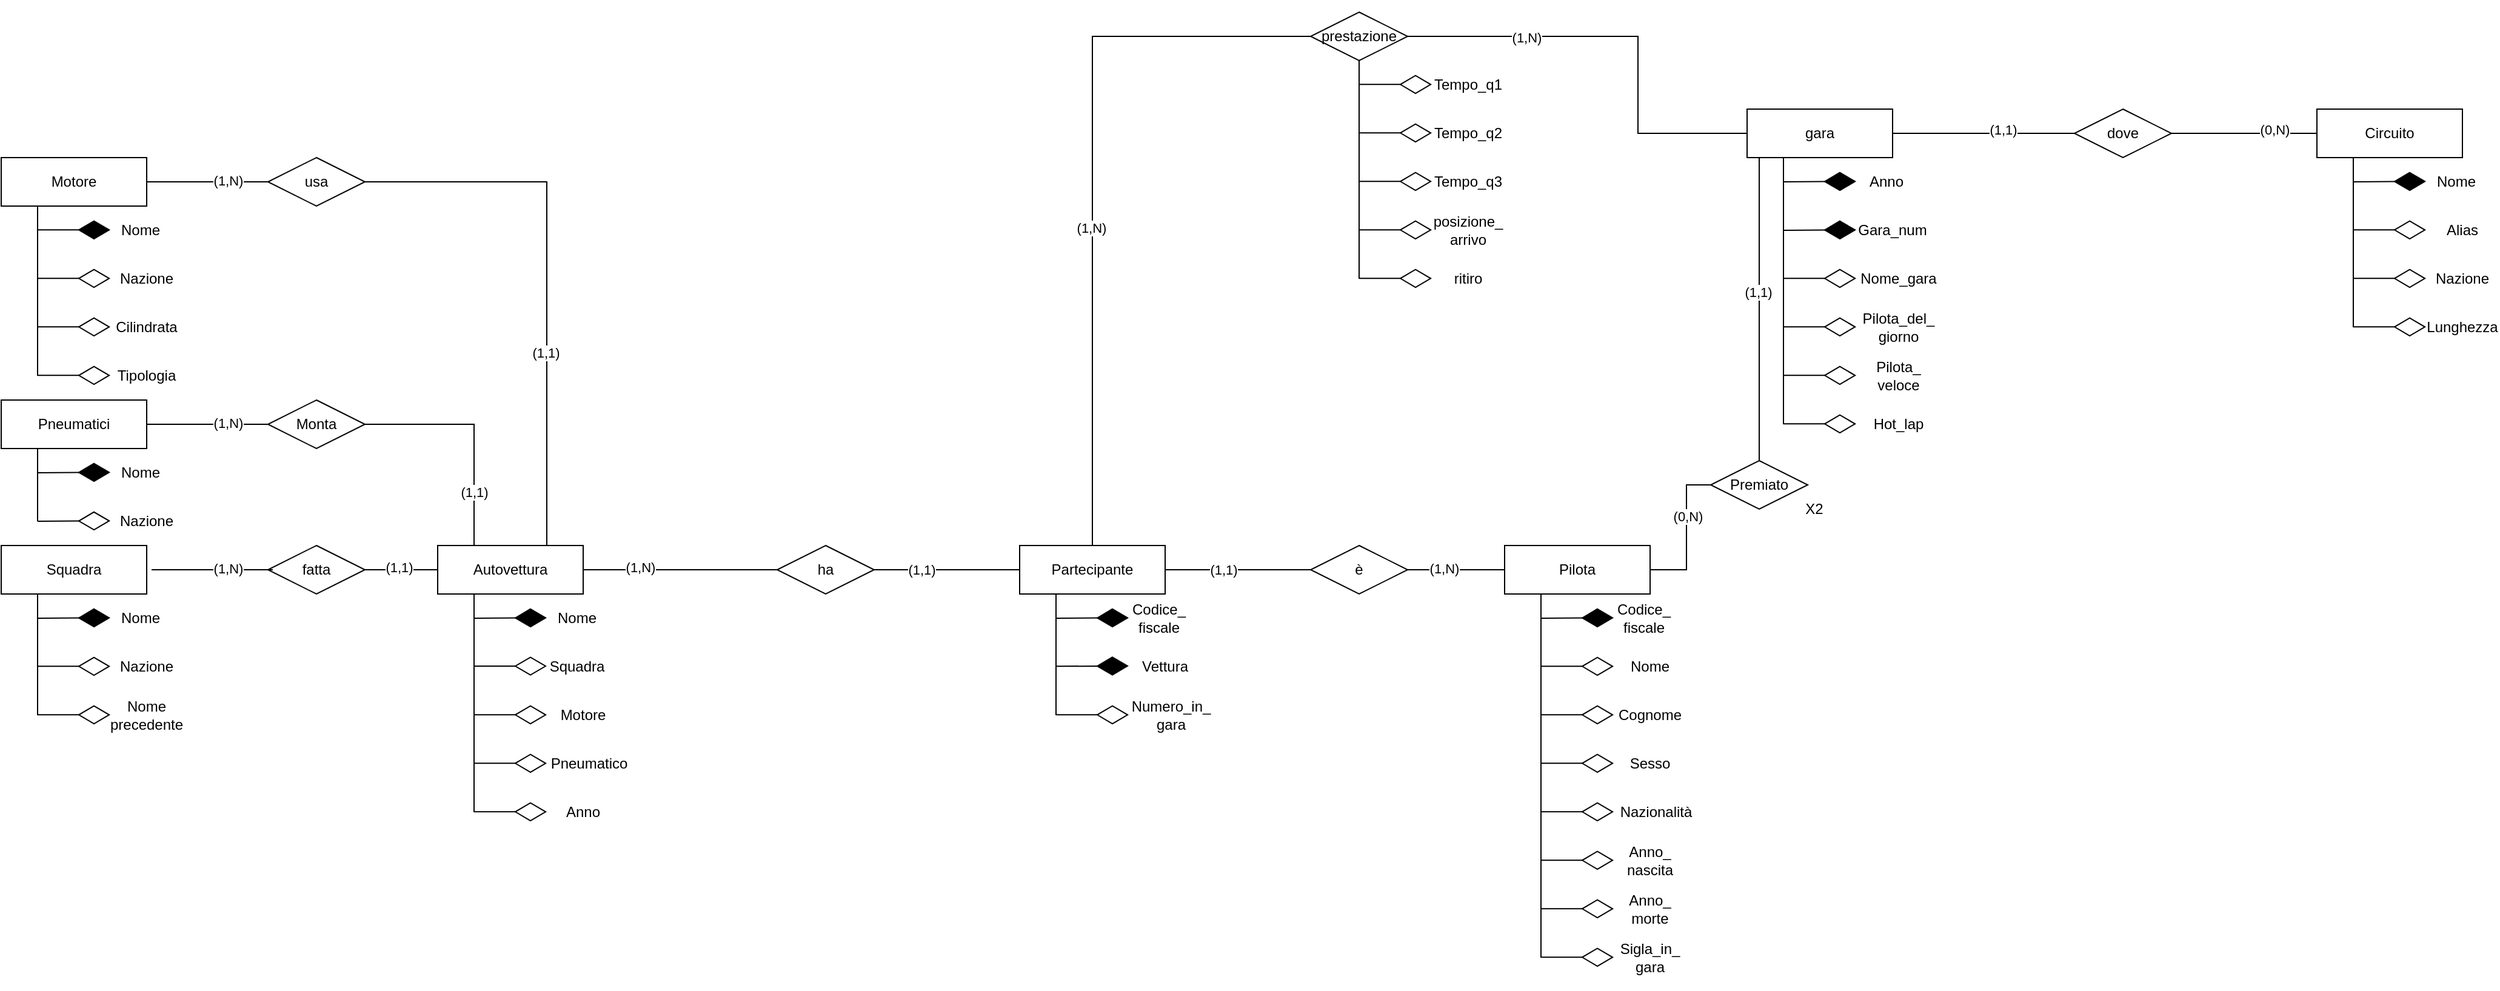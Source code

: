 <mxfile>
    <diagram id="Di9s90D5BJ-oNOoDSjlQ" name="Pagina-1">
        <mxGraphModel dx="1675" dy="1631" grid="1" gridSize="10" guides="1" tooltips="1" connect="1" arrows="1" fold="1" page="1" pageScale="1" pageWidth="827" pageHeight="1169" math="0" shadow="0">
            <root>
                <mxCell id="0"/>
                <mxCell id="1" parent="0"/>
                <mxCell id="x9IPXqZHWkCQ09Jr-q4c-4" value="dove" style="rhombus;whiteSpace=wrap;html=1;" parent="1" vertex="1">
                    <mxGeometry x="1230" y="-40" width="80" height="40" as="geometry"/>
                </mxCell>
                <mxCell id="x9IPXqZHWkCQ09Jr-q4c-5" value="" style="endArrow=none;html=1;rounded=0;exitX=0;exitY=0.5;exitDx=0;exitDy=0;entryX=1;entryY=0.5;entryDx=0;entryDy=0;" parent="1" source="x9IPXqZHWkCQ09Jr-q4c-1" target="x9IPXqZHWkCQ09Jr-q4c-4" edge="1">
                    <mxGeometry width="50" height="50" relative="1" as="geometry">
                        <mxPoint x="250" y="130" as="sourcePoint"/>
                        <mxPoint x="300" y="80" as="targetPoint"/>
                    </mxGeometry>
                </mxCell>
                <mxCell id="Cl9s1CJxhAIAdCeZnH62-13" value="(0,N)" style="edgeLabel;html=1;align=center;verticalAlign=middle;resizable=0;points=[];" parent="x9IPXqZHWkCQ09Jr-q4c-5" vertex="1" connectable="0">
                    <mxGeometry x="-0.25" y="-1" relative="1" as="geometry">
                        <mxPoint x="10" y="-2" as="offset"/>
                    </mxGeometry>
                </mxCell>
                <mxCell id="x9IPXqZHWkCQ09Jr-q4c-6" value="" style="endArrow=none;html=1;rounded=0;entryX=1;entryY=0.5;entryDx=0;entryDy=0;exitX=0;exitY=0.5;exitDx=0;exitDy=0;" parent="1" source="x9IPXqZHWkCQ09Jr-q4c-4" target="x9IPXqZHWkCQ09Jr-q4c-3" edge="1">
                    <mxGeometry width="50" height="50" relative="1" as="geometry">
                        <mxPoint x="470" y="30" as="sourcePoint"/>
                        <mxPoint x="500" y="30" as="targetPoint"/>
                    </mxGeometry>
                </mxCell>
                <mxCell id="Cl9s1CJxhAIAdCeZnH62-14" value="(1,1)" style="edgeLabel;html=1;align=center;verticalAlign=middle;resizable=0;points=[];" parent="x9IPXqZHWkCQ09Jr-q4c-6" vertex="1" connectable="0">
                    <mxGeometry x="-0.175" y="-2" relative="1" as="geometry">
                        <mxPoint x="3" y="-1" as="offset"/>
                    </mxGeometry>
                </mxCell>
                <mxCell id="x9IPXqZHWkCQ09Jr-q4c-9" value="" style="endArrow=none;html=1;rounded=0;entryX=0;entryY=0.5;entryDx=0;entryDy=0;exitX=1;exitY=0.5;exitDx=0;exitDy=0;" parent="1" source="x9IPXqZHWkCQ09Jr-q4c-10" target="x9IPXqZHWkCQ09Jr-q4c-3" edge="1">
                    <mxGeometry width="50" height="50" relative="1" as="geometry">
                        <mxPoint x="680" y="80" as="sourcePoint"/>
                        <mxPoint x="640" y="110" as="targetPoint"/>
                        <Array as="points">
                            <mxPoint x="870" y="-100"/>
                            <mxPoint x="870" y="-20"/>
                        </Array>
                    </mxGeometry>
                </mxCell>
                <mxCell id="Cl9s1CJxhAIAdCeZnH62-15" value="(1,N)" style="edgeLabel;html=1;align=center;verticalAlign=middle;resizable=0;points=[];" parent="x9IPXqZHWkCQ09Jr-q4c-9" vertex="1" connectable="0">
                    <mxGeometry x="-0.455" y="-1" relative="1" as="geometry">
                        <mxPoint as="offset"/>
                    </mxGeometry>
                </mxCell>
                <mxCell id="x9IPXqZHWkCQ09Jr-q4c-11" value="" style="endArrow=none;html=1;rounded=0;entryX=0;entryY=0.5;entryDx=0;entryDy=0;exitX=0.5;exitY=0;exitDx=0;exitDy=0;" parent="1" source="x9IPXqZHWkCQ09Jr-q4c-12" target="x9IPXqZHWkCQ09Jr-q4c-10" edge="1">
                    <mxGeometry width="50" height="50" relative="1" as="geometry">
                        <mxPoint x="680" y="320" as="sourcePoint"/>
                        <mxPoint x="680" y="310" as="targetPoint"/>
                        <Array as="points">
                            <mxPoint x="420" y="-100"/>
                        </Array>
                    </mxGeometry>
                </mxCell>
                <mxCell id="Cl9s1CJxhAIAdCeZnH62-75" value="(1,N)" style="edgeLabel;html=1;align=center;verticalAlign=middle;resizable=0;points=[];" parent="x9IPXqZHWkCQ09Jr-q4c-11" vertex="1" connectable="0">
                    <mxGeometry x="-0.127" y="1" relative="1" as="geometry">
                        <mxPoint as="offset"/>
                    </mxGeometry>
                </mxCell>
                <mxCell id="x9IPXqZHWkCQ09Jr-q4c-18" value="" style="endArrow=none;html=1;rounded=0;entryX=1;entryY=0.5;entryDx=0;entryDy=0;exitX=0;exitY=0.5;exitDx=0;exitDy=0;" parent="1" source="x9IPXqZHWkCQ09Jr-q4c-19" target="x9IPXqZHWkCQ09Jr-q4c-12" edge="1">
                    <mxGeometry width="50" height="50" relative="1" as="geometry">
                        <mxPoint x="810" y="340" as="sourcePoint"/>
                        <mxPoint x="690" y="380" as="targetPoint"/>
                        <Array as="points"/>
                    </mxGeometry>
                </mxCell>
                <mxCell id="qTHSg226VjWmeGPwzJhm-37" value="(1,1)" style="edgeLabel;html=1;align=center;verticalAlign=middle;resizable=0;points=[];" parent="x9IPXqZHWkCQ09Jr-q4c-18" vertex="1" connectable="0">
                    <mxGeometry x="0.333" y="-3" relative="1" as="geometry">
                        <mxPoint x="8" y="3" as="offset"/>
                    </mxGeometry>
                </mxCell>
                <mxCell id="x9IPXqZHWkCQ09Jr-q4c-19" value="è" style="rhombus;whiteSpace=wrap;html=1;" parent="1" vertex="1">
                    <mxGeometry x="600" y="320" width="80" height="40" as="geometry"/>
                </mxCell>
                <mxCell id="x9IPXqZHWkCQ09Jr-q4c-20" value="" style="endArrow=none;html=1;rounded=0;entryX=1;entryY=0.5;entryDx=0;entryDy=0;exitX=0;exitY=0.5;exitDx=0;exitDy=0;" parent="1" source="x9IPXqZHWkCQ09Jr-q4c-21" target="x9IPXqZHWkCQ09Jr-q4c-19" edge="1">
                    <mxGeometry width="50" height="50" relative="1" as="geometry">
                        <mxPoint x="390" y="570" as="sourcePoint"/>
                        <mxPoint x="240" y="540" as="targetPoint"/>
                    </mxGeometry>
                </mxCell>
                <mxCell id="qTHSg226VjWmeGPwzJhm-38" value="(1,N)" style="edgeLabel;html=1;align=center;verticalAlign=middle;resizable=0;points=[];" parent="x9IPXqZHWkCQ09Jr-q4c-20" vertex="1" connectable="0">
                    <mxGeometry x="0.25" y="-1" relative="1" as="geometry">
                        <mxPoint as="offset"/>
                    </mxGeometry>
                </mxCell>
                <mxCell id="x9IPXqZHWkCQ09Jr-q4c-21" value="Pilota" style="rounded=0;whiteSpace=wrap;html=1;" parent="1" vertex="1">
                    <mxGeometry x="760" y="320" width="120" height="40" as="geometry"/>
                </mxCell>
                <mxCell id="x9IPXqZHWkCQ09Jr-q4c-25" value="" style="endArrow=none;html=1;rounded=0;entryX=0;entryY=0.5;entryDx=0;entryDy=0;exitX=1;exitY=0.5;exitDx=0;exitDy=0;" parent="1" source="x9IPXqZHWkCQ09Jr-q4c-26" target="x9IPXqZHWkCQ09Jr-q4c-12" edge="1">
                    <mxGeometry width="50" height="50" relative="1" as="geometry">
                        <mxPoint x="520" y="340" as="sourcePoint"/>
                        <mxPoint x="430" y="340" as="targetPoint"/>
                    </mxGeometry>
                </mxCell>
                <mxCell id="qTHSg226VjWmeGPwzJhm-36" value="(1,1)" style="edgeLabel;html=1;align=center;verticalAlign=middle;resizable=0;points=[];" parent="x9IPXqZHWkCQ09Jr-q4c-25" vertex="1" connectable="0">
                    <mxGeometry x="-0.344" y="2" relative="1" as="geometry">
                        <mxPoint x="-1" y="2" as="offset"/>
                    </mxGeometry>
                </mxCell>
                <mxCell id="x9IPXqZHWkCQ09Jr-q4c-26" value="ha" style="rhombus;whiteSpace=wrap;html=1;" parent="1" vertex="1">
                    <mxGeometry x="160" y="320" width="80" height="40" as="geometry"/>
                </mxCell>
                <mxCell id="x9IPXqZHWkCQ09Jr-q4c-27" value="" style="endArrow=none;html=1;rounded=0;entryX=0;entryY=0.5;entryDx=0;entryDy=0;exitX=1;exitY=0.5;exitDx=0;exitDy=0;" parent="1" source="x9IPXqZHWkCQ09Jr-q4c-28" target="x9IPXqZHWkCQ09Jr-q4c-26" edge="1">
                    <mxGeometry width="50" height="50" relative="1" as="geometry">
                        <mxPoint x="130" y="340" as="sourcePoint"/>
                        <mxPoint x="160" y="340" as="targetPoint"/>
                    </mxGeometry>
                </mxCell>
                <mxCell id="qTHSg226VjWmeGPwzJhm-35" value="(1,N)" style="edgeLabel;html=1;align=center;verticalAlign=middle;resizable=0;points=[];" parent="x9IPXqZHWkCQ09Jr-q4c-27" vertex="1" connectable="0">
                    <mxGeometry x="-0.417" y="3" relative="1" as="geometry">
                        <mxPoint y="1" as="offset"/>
                    </mxGeometry>
                </mxCell>
                <mxCell id="x9IPXqZHWkCQ09Jr-q4c-28" value="Autovettura" style="rounded=0;whiteSpace=wrap;html=1;" parent="1" vertex="1">
                    <mxGeometry x="-120" y="320" width="120" height="40" as="geometry"/>
                </mxCell>
                <mxCell id="x9IPXqZHWkCQ09Jr-q4c-32" value="fatta" style="rhombus;whiteSpace=wrap;html=1;" parent="1" vertex="1">
                    <mxGeometry x="-260" y="320" width="80" height="40" as="geometry"/>
                </mxCell>
                <mxCell id="x9IPXqZHWkCQ09Jr-q4c-33" value="" style="endArrow=none;html=1;rounded=0;entryX=0;entryY=0.5;entryDx=0;entryDy=0;exitX=1;exitY=0.5;exitDx=0;exitDy=0;" parent="1" edge="1">
                    <mxGeometry width="50" height="50" relative="1" as="geometry">
                        <mxPoint x="-356" y="340" as="sourcePoint"/>
                        <mxPoint x="-256" y="340" as="targetPoint"/>
                        <Array as="points">
                            <mxPoint x="-316" y="340"/>
                        </Array>
                    </mxGeometry>
                </mxCell>
                <mxCell id="qTHSg226VjWmeGPwzJhm-20" value="(1,N)" style="edgeLabel;html=1;align=center;verticalAlign=middle;resizable=0;points=[];" parent="x9IPXqZHWkCQ09Jr-q4c-33" vertex="1" connectable="0">
                    <mxGeometry x="0.211" y="1" relative="1" as="geometry">
                        <mxPoint x="2" as="offset"/>
                    </mxGeometry>
                </mxCell>
                <mxCell id="x9IPXqZHWkCQ09Jr-q4c-34" value="Squadra" style="rounded=0;whiteSpace=wrap;html=1;" parent="1" vertex="1">
                    <mxGeometry x="-480" y="320" width="120" height="40" as="geometry"/>
                </mxCell>
                <mxCell id="x9IPXqZHWkCQ09Jr-q4c-38" value="" style="endArrow=none;html=1;rounded=0;exitX=1;exitY=0.5;exitDx=0;exitDy=0;entryX=0.75;entryY=0;entryDx=0;entryDy=0;" parent="1" source="x9IPXqZHWkCQ09Jr-q4c-39" target="x9IPXqZHWkCQ09Jr-q4c-28" edge="1">
                    <mxGeometry width="50" height="50" relative="1" as="geometry">
                        <mxPoint x="-90" y="335" as="sourcePoint"/>
                        <mxPoint x="-80" y="300" as="targetPoint"/>
                        <Array as="points">
                            <mxPoint x="-30" y="20"/>
                        </Array>
                    </mxGeometry>
                </mxCell>
                <mxCell id="qTHSg226VjWmeGPwzJhm-16" value="(1,1)" style="edgeLabel;html=1;align=center;verticalAlign=middle;resizable=0;points=[];" parent="x9IPXqZHWkCQ09Jr-q4c-38" vertex="1" connectable="0">
                    <mxGeometry x="0.292" y="-1" relative="1" as="geometry">
                        <mxPoint as="offset"/>
                    </mxGeometry>
                </mxCell>
                <mxCell id="x9IPXqZHWkCQ09Jr-q4c-39" value="usa" style="rhombus;whiteSpace=wrap;html=1;" parent="1" vertex="1">
                    <mxGeometry x="-260" width="80" height="40" as="geometry"/>
                </mxCell>
                <mxCell id="x9IPXqZHWkCQ09Jr-q4c-40" value="" style="endArrow=none;html=1;rounded=0;entryX=0;entryY=0.5;entryDx=0;entryDy=0;exitX=1;exitY=0.5;exitDx=0;exitDy=0;" parent="1" source="x9IPXqZHWkCQ09Jr-q4c-41" target="x9IPXqZHWkCQ09Jr-q4c-39" edge="1">
                    <mxGeometry width="50" height="50" relative="1" as="geometry">
                        <mxPoint x="-260" y="220" as="sourcePoint"/>
                        <mxPoint x="-170" y="250" as="targetPoint"/>
                    </mxGeometry>
                </mxCell>
                <mxCell id="qTHSg226VjWmeGPwzJhm-15" value="(1,N)" style="edgeLabel;html=1;align=center;verticalAlign=middle;resizable=0;points=[];" parent="x9IPXqZHWkCQ09Jr-q4c-40" vertex="1" connectable="0">
                    <mxGeometry x="-0.253" y="-1" relative="1" as="geometry">
                        <mxPoint x="29" y="-2" as="offset"/>
                    </mxGeometry>
                </mxCell>
                <mxCell id="x9IPXqZHWkCQ09Jr-q4c-41" value="Motore" style="rounded=0;whiteSpace=wrap;html=1;" parent="1" vertex="1">
                    <mxGeometry x="-480" width="120" height="40" as="geometry"/>
                </mxCell>
                <mxCell id="x9IPXqZHWkCQ09Jr-q4c-43" value="Monta" style="rhombus;whiteSpace=wrap;html=1;" parent="1" vertex="1">
                    <mxGeometry x="-260" y="200" width="80" height="40" as="geometry"/>
                </mxCell>
                <mxCell id="x9IPXqZHWkCQ09Jr-q4c-45" value="Pneumatici" style="rounded=0;whiteSpace=wrap;html=1;" parent="1" vertex="1">
                    <mxGeometry x="-480" y="200" width="120" height="40" as="geometry"/>
                </mxCell>
                <mxCell id="qTHSg226VjWmeGPwzJhm-3" value="" style="endArrow=none;html=1;rounded=0;entryX=0.25;entryY=1;entryDx=0;entryDy=0;" parent="1" target="x9IPXqZHWkCQ09Jr-q4c-41" edge="1">
                    <mxGeometry width="50" height="50" relative="1" as="geometry">
                        <mxPoint x="-450" y="180" as="sourcePoint"/>
                        <mxPoint x="90" y="40" as="targetPoint"/>
                    </mxGeometry>
                </mxCell>
                <mxCell id="qTHSg226VjWmeGPwzJhm-4" value="" style="endArrow=diamondThin;endFill=1;endSize=24;html=1;rounded=0;" parent="1" edge="1">
                    <mxGeometry width="160" relative="1" as="geometry">
                        <mxPoint x="-450" y="59.66" as="sourcePoint"/>
                        <mxPoint x="-390" y="59.66" as="targetPoint"/>
                    </mxGeometry>
                </mxCell>
                <mxCell id="qTHSg226VjWmeGPwzJhm-5" value="" style="endArrow=diamondThin;endFill=0;endSize=24;html=1;rounded=0;" parent="1" edge="1">
                    <mxGeometry width="160" relative="1" as="geometry">
                        <mxPoint x="-450" y="99.66" as="sourcePoint"/>
                        <mxPoint x="-390" y="99.66" as="targetPoint"/>
                    </mxGeometry>
                </mxCell>
                <mxCell id="qTHSg226VjWmeGPwzJhm-6" value="Nome" style="text;html=1;strokeColor=none;fillColor=none;align=center;verticalAlign=middle;whiteSpace=wrap;rounded=0;" parent="1" vertex="1">
                    <mxGeometry x="-390" y="40" width="50" height="40" as="geometry"/>
                </mxCell>
                <mxCell id="qTHSg226VjWmeGPwzJhm-8" value="Nazione" style="text;html=1;strokeColor=none;fillColor=none;align=center;verticalAlign=middle;whiteSpace=wrap;rounded=0;" parent="1" vertex="1">
                    <mxGeometry x="-390" y="80" width="60" height="40" as="geometry"/>
                </mxCell>
                <mxCell id="qTHSg226VjWmeGPwzJhm-9" value="" style="endArrow=diamondThin;endFill=0;endSize=24;html=1;rounded=0;" parent="1" edge="1">
                    <mxGeometry width="160" relative="1" as="geometry">
                        <mxPoint x="-450" y="139.66" as="sourcePoint"/>
                        <mxPoint x="-390" y="139.66" as="targetPoint"/>
                    </mxGeometry>
                </mxCell>
                <mxCell id="qTHSg226VjWmeGPwzJhm-10" value="Cilindrata" style="text;html=1;strokeColor=none;fillColor=none;align=center;verticalAlign=middle;whiteSpace=wrap;rounded=0;" parent="1" vertex="1">
                    <mxGeometry x="-390" y="120" width="60" height="40" as="geometry"/>
                </mxCell>
                <mxCell id="qTHSg226VjWmeGPwzJhm-11" value="" style="endArrow=diamondThin;endFill=0;endSize=24;html=1;rounded=0;" parent="1" edge="1">
                    <mxGeometry width="160" relative="1" as="geometry">
                        <mxPoint x="-450" y="179.66" as="sourcePoint"/>
                        <mxPoint x="-390" y="179.66" as="targetPoint"/>
                    </mxGeometry>
                </mxCell>
                <mxCell id="qTHSg226VjWmeGPwzJhm-12" value="Tipologia" style="text;html=1;strokeColor=none;fillColor=none;align=center;verticalAlign=middle;whiteSpace=wrap;rounded=0;" parent="1" vertex="1">
                    <mxGeometry x="-390" y="160" width="60" height="40" as="geometry"/>
                </mxCell>
                <mxCell id="qTHSg226VjWmeGPwzJhm-23" value="" style="endArrow=none;html=1;rounded=0;entryX=0.25;entryY=1;entryDx=0;entryDy=0;" parent="1" target="x9IPXqZHWkCQ09Jr-q4c-45" edge="1">
                    <mxGeometry width="50" height="50" relative="1" as="geometry">
                        <mxPoint x="-450" y="300" as="sourcePoint"/>
                        <mxPoint x="-300" y="490" as="targetPoint"/>
                    </mxGeometry>
                </mxCell>
                <mxCell id="qTHSg226VjWmeGPwzJhm-24" value="" style="endArrow=diamondThin;endFill=1;endSize=24;html=1;rounded=0;" parent="1" edge="1">
                    <mxGeometry width="160" relative="1" as="geometry">
                        <mxPoint x="-450" y="260" as="sourcePoint"/>
                        <mxPoint x="-390" y="259.66" as="targetPoint"/>
                    </mxGeometry>
                </mxCell>
                <mxCell id="qTHSg226VjWmeGPwzJhm-25" value="Nome" style="text;html=1;strokeColor=none;fillColor=none;align=center;verticalAlign=middle;whiteSpace=wrap;rounded=0;" parent="1" vertex="1">
                    <mxGeometry x="-390" y="240" width="50" height="40" as="geometry"/>
                </mxCell>
                <mxCell id="qTHSg226VjWmeGPwzJhm-26" value="" style="endArrow=diamondThin;endFill=0;endSize=24;html=1;rounded=0;" parent="1" edge="1">
                    <mxGeometry width="160" relative="1" as="geometry">
                        <mxPoint x="-450" y="300" as="sourcePoint"/>
                        <mxPoint x="-390" y="299.66" as="targetPoint"/>
                    </mxGeometry>
                </mxCell>
                <mxCell id="qTHSg226VjWmeGPwzJhm-27" value="Nazione" style="text;html=1;strokeColor=none;fillColor=none;align=center;verticalAlign=middle;whiteSpace=wrap;rounded=0;" parent="1" vertex="1">
                    <mxGeometry x="-390" y="280" width="60" height="40" as="geometry"/>
                </mxCell>
                <mxCell id="qTHSg226VjWmeGPwzJhm-28" value="" style="endArrow=none;html=1;rounded=0;entryX=0.25;entryY=1;entryDx=0;entryDy=0;" parent="1" target="x9IPXqZHWkCQ09Jr-q4c-34" edge="1">
                    <mxGeometry width="50" height="50" relative="1" as="geometry">
                        <mxPoint x="-450" y="460" as="sourcePoint"/>
                        <mxPoint x="-450" y="360" as="targetPoint"/>
                    </mxGeometry>
                </mxCell>
                <mxCell id="qTHSg226VjWmeGPwzJhm-29" value="" style="endArrow=diamondThin;endFill=1;endSize=24;html=1;rounded=0;" parent="1" edge="1">
                    <mxGeometry width="160" relative="1" as="geometry">
                        <mxPoint x="-450" y="380" as="sourcePoint"/>
                        <mxPoint x="-390" y="379.66" as="targetPoint"/>
                    </mxGeometry>
                </mxCell>
                <mxCell id="qTHSg226VjWmeGPwzJhm-30" value="Nome" style="text;html=1;strokeColor=none;fillColor=none;align=center;verticalAlign=middle;whiteSpace=wrap;rounded=0;" parent="1" vertex="1">
                    <mxGeometry x="-390" y="360" width="50" height="40" as="geometry"/>
                </mxCell>
                <mxCell id="qTHSg226VjWmeGPwzJhm-31" value="" style="endArrow=diamondThin;endFill=0;endSize=24;html=1;rounded=0;" parent="1" edge="1">
                    <mxGeometry width="160" relative="1" as="geometry">
                        <mxPoint x="-450" y="419.66" as="sourcePoint"/>
                        <mxPoint x="-390" y="419.66" as="targetPoint"/>
                    </mxGeometry>
                </mxCell>
                <mxCell id="qTHSg226VjWmeGPwzJhm-32" value="Nazione" style="text;html=1;strokeColor=none;fillColor=none;align=center;verticalAlign=middle;whiteSpace=wrap;rounded=0;" parent="1" vertex="1">
                    <mxGeometry x="-390" y="400" width="60" height="40" as="geometry"/>
                </mxCell>
                <mxCell id="qTHSg226VjWmeGPwzJhm-33" value="" style="endArrow=diamondThin;endFill=0;endSize=24;html=1;rounded=0;" parent="1" edge="1">
                    <mxGeometry width="160" relative="1" as="geometry">
                        <mxPoint x="-450.0" y="459.66" as="sourcePoint"/>
                        <mxPoint x="-390.0" y="459.66" as="targetPoint"/>
                    </mxGeometry>
                </mxCell>
                <mxCell id="qTHSg226VjWmeGPwzJhm-34" value="Nome precedente" style="text;html=1;strokeColor=none;fillColor=none;align=center;verticalAlign=middle;whiteSpace=wrap;rounded=0;" parent="1" vertex="1">
                    <mxGeometry x="-390" y="440" width="60" height="40" as="geometry"/>
                </mxCell>
                <mxCell id="qTHSg226VjWmeGPwzJhm-40" value="" style="endArrow=none;html=1;rounded=0;exitX=1;exitY=0.5;exitDx=0;exitDy=0;entryX=0.25;entryY=0;entryDx=0;entryDy=0;" parent="1" source="x9IPXqZHWkCQ09Jr-q4c-43" target="x9IPXqZHWkCQ09Jr-q4c-28" edge="1">
                    <mxGeometry width="50" height="50" relative="1" as="geometry">
                        <mxPoint x="-190" y="410" as="sourcePoint"/>
                        <mxPoint x="-140" y="360" as="targetPoint"/>
                        <Array as="points">
                            <mxPoint x="-90" y="220"/>
                        </Array>
                    </mxGeometry>
                </mxCell>
                <mxCell id="qTHSg226VjWmeGPwzJhm-44" value="(1,1)" style="edgeLabel;html=1;align=center;verticalAlign=middle;resizable=0;points=[];" parent="qTHSg226VjWmeGPwzJhm-40" vertex="1" connectable="0">
                    <mxGeometry x="0.537" relative="1" as="geometry">
                        <mxPoint as="offset"/>
                    </mxGeometry>
                </mxCell>
                <mxCell id="qTHSg226VjWmeGPwzJhm-42" value="" style="endArrow=none;html=1;rounded=0;exitX=1;exitY=0.5;exitDx=0;exitDy=0;entryX=0;entryY=0.5;entryDx=0;entryDy=0;" parent="1" source="x9IPXqZHWkCQ09Jr-q4c-45" target="x9IPXqZHWkCQ09Jr-q4c-43" edge="1">
                    <mxGeometry width="50" height="50" relative="1" as="geometry">
                        <mxPoint x="-220" y="260" as="sourcePoint"/>
                        <mxPoint x="-170" y="210" as="targetPoint"/>
                    </mxGeometry>
                </mxCell>
                <mxCell id="qTHSg226VjWmeGPwzJhm-43" value="(1,N)" style="edgeLabel;html=1;align=center;verticalAlign=middle;resizable=0;points=[];" parent="qTHSg226VjWmeGPwzJhm-42" vertex="1" connectable="0">
                    <mxGeometry x="-0.225" relative="1" as="geometry">
                        <mxPoint x="28" y="-1" as="offset"/>
                    </mxGeometry>
                </mxCell>
                <mxCell id="qTHSg226VjWmeGPwzJhm-45" value="" style="endArrow=none;html=1;rounded=0;exitX=1;exitY=0.5;exitDx=0;exitDy=0;entryX=0;entryY=0.5;entryDx=0;entryDy=0;" parent="1" source="x9IPXqZHWkCQ09Jr-q4c-32" target="x9IPXqZHWkCQ09Jr-q4c-28" edge="1">
                    <mxGeometry width="50" height="50" relative="1" as="geometry">
                        <mxPoint x="-250" y="370" as="sourcePoint"/>
                        <mxPoint x="-200" y="320" as="targetPoint"/>
                    </mxGeometry>
                </mxCell>
                <mxCell id="qTHSg226VjWmeGPwzJhm-46" value="(1,1)" style="edgeLabel;html=1;align=center;verticalAlign=middle;resizable=0;points=[];" parent="qTHSg226VjWmeGPwzJhm-45" vertex="1" connectable="0">
                    <mxGeometry x="-0.333" y="2" relative="1" as="geometry">
                        <mxPoint x="8" as="offset"/>
                    </mxGeometry>
                </mxCell>
                <mxCell id="qTHSg226VjWmeGPwzJhm-47" value="" style="endArrow=none;html=1;rounded=0;entryX=0.25;entryY=1;entryDx=0;entryDy=0;" parent="1" target="x9IPXqZHWkCQ09Jr-q4c-28" edge="1">
                    <mxGeometry width="50" height="50" relative="1" as="geometry">
                        <mxPoint x="-90" y="540" as="sourcePoint"/>
                        <mxPoint x="-120" y="230" as="targetPoint"/>
                    </mxGeometry>
                </mxCell>
                <mxCell id="qTHSg226VjWmeGPwzJhm-48" value="" style="endArrow=diamondThin;endFill=1;endSize=24;html=1;rounded=0;" parent="1" edge="1">
                    <mxGeometry width="160" relative="1" as="geometry">
                        <mxPoint x="-90" y="380" as="sourcePoint"/>
                        <mxPoint x="-30" y="379.66" as="targetPoint"/>
                    </mxGeometry>
                </mxCell>
                <mxCell id="qTHSg226VjWmeGPwzJhm-49" value="Nome" style="text;html=1;strokeColor=none;fillColor=none;align=center;verticalAlign=middle;whiteSpace=wrap;rounded=0;" parent="1" vertex="1">
                    <mxGeometry x="-30" y="360" width="50" height="40" as="geometry"/>
                </mxCell>
                <mxCell id="qTHSg226VjWmeGPwzJhm-51" value="Squadra" style="text;html=1;strokeColor=none;fillColor=none;align=center;verticalAlign=middle;whiteSpace=wrap;rounded=0;" parent="1" vertex="1">
                    <mxGeometry x="-30" y="400" width="50" height="40" as="geometry"/>
                </mxCell>
                <mxCell id="qTHSg226VjWmeGPwzJhm-52" value="" style="endArrow=diamondThin;endFill=0;endSize=24;html=1;rounded=0;" parent="1" edge="1">
                    <mxGeometry width="160" relative="1" as="geometry">
                        <mxPoint x="-90" y="459.66" as="sourcePoint"/>
                        <mxPoint x="-30" y="459.66" as="targetPoint"/>
                    </mxGeometry>
                </mxCell>
                <mxCell id="qTHSg226VjWmeGPwzJhm-53" value="Motore" style="text;html=1;strokeColor=none;fillColor=none;align=center;verticalAlign=middle;whiteSpace=wrap;rounded=0;" parent="1" vertex="1">
                    <mxGeometry x="-30" y="440" width="60" height="40" as="geometry"/>
                </mxCell>
                <mxCell id="qTHSg226VjWmeGPwzJhm-54" value="" style="endArrow=diamondThin;endFill=0;endSize=24;html=1;rounded=0;" parent="1" edge="1">
                    <mxGeometry width="160" relative="1" as="geometry">
                        <mxPoint x="-90" y="499.66" as="sourcePoint"/>
                        <mxPoint x="-30" y="499.66" as="targetPoint"/>
                    </mxGeometry>
                </mxCell>
                <mxCell id="qTHSg226VjWmeGPwzJhm-55" value="Pneumatico" style="text;html=1;strokeColor=none;fillColor=none;align=center;verticalAlign=middle;whiteSpace=wrap;rounded=0;" parent="1" vertex="1">
                    <mxGeometry x="-30" y="480" width="70" height="40" as="geometry"/>
                </mxCell>
                <mxCell id="Cl9s1CJxhAIAdCeZnH62-29" value="" style="endArrow=diamondThin;endFill=1;endSize=24;html=1;rounded=0;" parent="1" edge="1">
                    <mxGeometry width="160" relative="1" as="geometry">
                        <mxPoint x="790" y="380" as="sourcePoint"/>
                        <mxPoint x="850" y="379.66" as="targetPoint"/>
                    </mxGeometry>
                </mxCell>
                <mxCell id="Cl9s1CJxhAIAdCeZnH62-30" value="&lt;div&gt;Codice_&lt;/div&gt;&lt;div&gt;fiscale&lt;/div&gt;" style="text;html=1;strokeColor=none;fillColor=none;align=center;verticalAlign=middle;whiteSpace=wrap;rounded=0;" parent="1" vertex="1">
                    <mxGeometry x="850" y="360" width="50" height="40" as="geometry"/>
                </mxCell>
                <mxCell id="Cl9s1CJxhAIAdCeZnH62-31" value="" style="endArrow=none;html=1;rounded=0;entryX=0.25;entryY=1;entryDx=0;entryDy=0;" parent="1" target="x9IPXqZHWkCQ09Jr-q4c-21" edge="1">
                    <mxGeometry width="50" height="50" relative="1" as="geometry">
                        <mxPoint x="790" y="660" as="sourcePoint"/>
                        <mxPoint x="690" y="290" as="targetPoint"/>
                    </mxGeometry>
                </mxCell>
                <mxCell id="Cl9s1CJxhAIAdCeZnH62-34" value="" style="endArrow=diamondThin;endFill=0;endSize=24;html=1;rounded=0;" parent="1" edge="1">
                    <mxGeometry width="160" relative="1" as="geometry">
                        <mxPoint x="790" y="419.66" as="sourcePoint"/>
                        <mxPoint x="850" y="419.66" as="targetPoint"/>
                    </mxGeometry>
                </mxCell>
                <mxCell id="Cl9s1CJxhAIAdCeZnH62-35" value="Nome" style="text;html=1;strokeColor=none;fillColor=none;align=center;verticalAlign=middle;whiteSpace=wrap;rounded=0;" parent="1" vertex="1">
                    <mxGeometry x="850" y="400" width="60" height="40" as="geometry"/>
                </mxCell>
                <mxCell id="Cl9s1CJxhAIAdCeZnH62-36" value="" style="endArrow=diamondThin;endFill=0;endSize=24;html=1;rounded=0;" parent="1" edge="1">
                    <mxGeometry width="160" relative="1" as="geometry">
                        <mxPoint x="790" y="459.66" as="sourcePoint"/>
                        <mxPoint x="850" y="459.66" as="targetPoint"/>
                    </mxGeometry>
                </mxCell>
                <mxCell id="Cl9s1CJxhAIAdCeZnH62-37" value="Cognome" style="text;html=1;strokeColor=none;fillColor=none;align=center;verticalAlign=middle;whiteSpace=wrap;rounded=0;" parent="1" vertex="1">
                    <mxGeometry x="850" y="440" width="60" height="40" as="geometry"/>
                </mxCell>
                <mxCell id="Cl9s1CJxhAIAdCeZnH62-38" value="" style="endArrow=diamondThin;endFill=0;endSize=24;html=1;rounded=0;" parent="1" edge="1">
                    <mxGeometry width="160" relative="1" as="geometry">
                        <mxPoint x="790" y="499.66" as="sourcePoint"/>
                        <mxPoint x="850" y="499.66" as="targetPoint"/>
                    </mxGeometry>
                </mxCell>
                <mxCell id="Cl9s1CJxhAIAdCeZnH62-39" value="Sesso" style="text;html=1;strokeColor=none;fillColor=none;align=center;verticalAlign=middle;whiteSpace=wrap;rounded=0;" parent="1" vertex="1">
                    <mxGeometry x="850" y="480" width="60" height="40" as="geometry"/>
                </mxCell>
                <mxCell id="Cl9s1CJxhAIAdCeZnH62-40" value="" style="endArrow=diamondThin;endFill=0;endSize=24;html=1;rounded=0;" parent="1" edge="1">
                    <mxGeometry width="160" relative="1" as="geometry">
                        <mxPoint x="790" y="539.66" as="sourcePoint"/>
                        <mxPoint x="850" y="539.66" as="targetPoint"/>
                    </mxGeometry>
                </mxCell>
                <mxCell id="Cl9s1CJxhAIAdCeZnH62-41" value="Nazionalità" style="text;html=1;strokeColor=none;fillColor=none;align=center;verticalAlign=middle;whiteSpace=wrap;rounded=0;" parent="1" vertex="1">
                    <mxGeometry x="850" y="520" width="70" height="40" as="geometry"/>
                </mxCell>
                <mxCell id="Cl9s1CJxhAIAdCeZnH62-42" value="" style="endArrow=diamondThin;endFill=0;endSize=24;html=1;rounded=0;" parent="1" edge="1">
                    <mxGeometry width="160" relative="1" as="geometry">
                        <mxPoint x="790" y="579.66" as="sourcePoint"/>
                        <mxPoint x="850" y="579.66" as="targetPoint"/>
                    </mxGeometry>
                </mxCell>
                <mxCell id="Cl9s1CJxhAIAdCeZnH62-43" value="&lt;div&gt;Anno_&lt;/div&gt;&lt;div&gt;nascita&lt;br&gt;&lt;/div&gt;" style="text;html=1;strokeColor=none;fillColor=none;align=center;verticalAlign=middle;whiteSpace=wrap;rounded=0;" parent="1" vertex="1">
                    <mxGeometry x="850" y="560" width="60" height="40" as="geometry"/>
                </mxCell>
                <mxCell id="Cl9s1CJxhAIAdCeZnH62-44" value="" style="endArrow=diamondThin;endFill=0;endSize=24;html=1;rounded=0;" parent="1" edge="1">
                    <mxGeometry width="160" relative="1" as="geometry">
                        <mxPoint x="790" y="619.66" as="sourcePoint"/>
                        <mxPoint x="850" y="619.66" as="targetPoint"/>
                    </mxGeometry>
                </mxCell>
                <mxCell id="Cl9s1CJxhAIAdCeZnH62-45" value="&lt;div&gt;Anno_&lt;/div&gt;&lt;div&gt;morte&lt;br&gt;&lt;/div&gt;" style="text;html=1;strokeColor=none;fillColor=none;align=center;verticalAlign=middle;whiteSpace=wrap;rounded=0;" parent="1" vertex="1">
                    <mxGeometry x="850" y="600" width="60" height="40" as="geometry"/>
                </mxCell>
                <mxCell id="Cl9s1CJxhAIAdCeZnH62-46" value="" style="endArrow=diamondThin;endFill=0;endSize=24;html=1;rounded=0;" parent="1" edge="1">
                    <mxGeometry width="160" relative="1" as="geometry">
                        <mxPoint x="790" y="659.66" as="sourcePoint"/>
                        <mxPoint x="850" y="659.66" as="targetPoint"/>
                    </mxGeometry>
                </mxCell>
                <mxCell id="Cl9s1CJxhAIAdCeZnH62-47" value="&lt;div&gt;Sigla_in_&lt;/div&gt;&lt;div&gt;gara&lt;br&gt;&lt;/div&gt;" style="text;html=1;strokeColor=none;fillColor=none;align=center;verticalAlign=middle;whiteSpace=wrap;rounded=0;" parent="1" vertex="1">
                    <mxGeometry x="850" y="640" width="60" height="40" as="geometry"/>
                </mxCell>
                <mxCell id="Cl9s1CJxhAIAdCeZnH62-76" value="" style="group" parent="1" vertex="1" connectable="0">
                    <mxGeometry x="360" y="320" width="160" height="200" as="geometry"/>
                </mxCell>
                <mxCell id="x9IPXqZHWkCQ09Jr-q4c-12" value="Partecipante" style="rounded=0;whiteSpace=wrap;html=1;" parent="Cl9s1CJxhAIAdCeZnH62-76" vertex="1">
                    <mxGeometry width="120" height="40" as="geometry"/>
                </mxCell>
                <mxCell id="Cl9s1CJxhAIAdCeZnH62-48" value="" style="endArrow=diamondThin;endFill=1;endSize=24;html=1;rounded=0;" parent="Cl9s1CJxhAIAdCeZnH62-76" edge="1">
                    <mxGeometry width="160" relative="1" as="geometry">
                        <mxPoint x="30" y="60" as="sourcePoint"/>
                        <mxPoint x="90" y="59.66" as="targetPoint"/>
                    </mxGeometry>
                </mxCell>
                <mxCell id="Cl9s1CJxhAIAdCeZnH62-49" value="&lt;div&gt;Codice_&lt;/div&gt;&lt;div&gt;fiscale&lt;/div&gt;" style="text;html=1;strokeColor=none;fillColor=none;align=center;verticalAlign=middle;whiteSpace=wrap;rounded=0;" parent="Cl9s1CJxhAIAdCeZnH62-76" vertex="1">
                    <mxGeometry x="90" y="40" width="50" height="40" as="geometry"/>
                </mxCell>
                <mxCell id="Cl9s1CJxhAIAdCeZnH62-50" value="" style="endArrow=none;html=1;rounded=0;entryX=0.25;entryY=1;entryDx=0;entryDy=0;" parent="Cl9s1CJxhAIAdCeZnH62-76" target="x9IPXqZHWkCQ09Jr-q4c-12" edge="1">
                    <mxGeometry width="50" height="50" relative="1" as="geometry">
                        <mxPoint x="30" y="140" as="sourcePoint"/>
                        <mxPoint x="180" y="220" as="targetPoint"/>
                    </mxGeometry>
                </mxCell>
                <mxCell id="Cl9s1CJxhAIAdCeZnH62-53" value="" style="endArrow=diamondThin;endFill=0;endSize=24;html=1;rounded=0;" parent="Cl9s1CJxhAIAdCeZnH62-76" edge="1">
                    <mxGeometry width="160" relative="1" as="geometry">
                        <mxPoint x="30" y="139.66" as="sourcePoint"/>
                        <mxPoint x="90" y="139.66" as="targetPoint"/>
                    </mxGeometry>
                </mxCell>
                <mxCell id="Cl9s1CJxhAIAdCeZnH62-54" value="&lt;div&gt;Numero_in_&lt;/div&gt;&lt;div&gt;gara&lt;br&gt;&lt;/div&gt;" style="text;html=1;strokeColor=none;fillColor=none;align=center;verticalAlign=middle;whiteSpace=wrap;rounded=0;" parent="Cl9s1CJxhAIAdCeZnH62-76" vertex="1">
                    <mxGeometry x="90" y="120" width="70" height="40" as="geometry"/>
                </mxCell>
                <mxCell id="Cl9s1CJxhAIAdCeZnH62-56" value="Vettura" style="text;html=1;strokeColor=none;fillColor=none;align=center;verticalAlign=middle;whiteSpace=wrap;rounded=0;" parent="Cl9s1CJxhAIAdCeZnH62-76" vertex="1">
                    <mxGeometry x="90" y="80" width="60" height="40" as="geometry"/>
                </mxCell>
                <mxCell id="Cl9s1CJxhAIAdCeZnH62-58" value="" style="endArrow=diamondThin;endFill=1;endSize=24;html=1;rounded=0;" parent="Cl9s1CJxhAIAdCeZnH62-76" edge="1">
                    <mxGeometry width="160" relative="1" as="geometry">
                        <mxPoint x="30" y="99.67" as="sourcePoint"/>
                        <mxPoint x="90" y="99.33" as="targetPoint"/>
                    </mxGeometry>
                </mxCell>
                <mxCell id="Cl9s1CJxhAIAdCeZnH62-77" value="" style="group" parent="1" vertex="1" connectable="0">
                    <mxGeometry x="960" y="-40" width="160" height="280" as="geometry"/>
                </mxCell>
                <mxCell id="x9IPXqZHWkCQ09Jr-q4c-3" value="gara" style="rounded=0;whiteSpace=wrap;html=1;" parent="Cl9s1CJxhAIAdCeZnH62-77" vertex="1">
                    <mxGeometry width="120" height="40" as="geometry"/>
                </mxCell>
                <mxCell id="Cl9s1CJxhAIAdCeZnH62-16" value="" style="endArrow=none;html=1;rounded=0;entryX=0.25;entryY=1;entryDx=0;entryDy=0;" parent="Cl9s1CJxhAIAdCeZnH62-77" target="x9IPXqZHWkCQ09Jr-q4c-3" edge="1">
                    <mxGeometry width="50" height="50" relative="1" as="geometry">
                        <mxPoint x="30" y="260" as="sourcePoint"/>
                        <mxPoint x="120" y="200" as="targetPoint"/>
                    </mxGeometry>
                </mxCell>
                <mxCell id="Cl9s1CJxhAIAdCeZnH62-17" value="" style="endArrow=diamondThin;endFill=1;endSize=24;html=1;rounded=0;" parent="Cl9s1CJxhAIAdCeZnH62-77" edge="1">
                    <mxGeometry width="160" relative="1" as="geometry">
                        <mxPoint x="30" y="60" as="sourcePoint"/>
                        <mxPoint x="90" y="59.66" as="targetPoint"/>
                    </mxGeometry>
                </mxCell>
                <mxCell id="Cl9s1CJxhAIAdCeZnH62-18" value="Anno" style="text;html=1;strokeColor=none;fillColor=none;align=center;verticalAlign=middle;whiteSpace=wrap;rounded=0;" parent="Cl9s1CJxhAIAdCeZnH62-77" vertex="1">
                    <mxGeometry x="90" y="40" width="50" height="40" as="geometry"/>
                </mxCell>
                <mxCell id="Cl9s1CJxhAIAdCeZnH62-19" value="" style="endArrow=diamondThin;endFill=1;endSize=24;html=1;rounded=0;" parent="Cl9s1CJxhAIAdCeZnH62-77" edge="1">
                    <mxGeometry width="160" relative="1" as="geometry">
                        <mxPoint x="30" y="100" as="sourcePoint"/>
                        <mxPoint x="90" y="99.66" as="targetPoint"/>
                    </mxGeometry>
                </mxCell>
                <mxCell id="Cl9s1CJxhAIAdCeZnH62-20" value="Gara_num" style="text;html=1;strokeColor=none;fillColor=none;align=center;verticalAlign=middle;whiteSpace=wrap;rounded=0;" parent="Cl9s1CJxhAIAdCeZnH62-77" vertex="1">
                    <mxGeometry x="90" y="80" width="60" height="40" as="geometry"/>
                </mxCell>
                <mxCell id="Cl9s1CJxhAIAdCeZnH62-21" value="" style="endArrow=diamondThin;endFill=0;endSize=24;html=1;rounded=0;" parent="Cl9s1CJxhAIAdCeZnH62-77" edge="1">
                    <mxGeometry width="160" relative="1" as="geometry">
                        <mxPoint x="30" y="139.66" as="sourcePoint"/>
                        <mxPoint x="90" y="139.66" as="targetPoint"/>
                    </mxGeometry>
                </mxCell>
                <mxCell id="Cl9s1CJxhAIAdCeZnH62-22" value="Nome_gara" style="text;html=1;strokeColor=none;fillColor=none;align=center;verticalAlign=middle;whiteSpace=wrap;rounded=0;" parent="Cl9s1CJxhAIAdCeZnH62-77" vertex="1">
                    <mxGeometry x="90" y="120" width="70" height="40" as="geometry"/>
                </mxCell>
                <mxCell id="Cl9s1CJxhAIAdCeZnH62-23" value="" style="endArrow=diamondThin;endFill=0;endSize=24;html=1;rounded=0;" parent="Cl9s1CJxhAIAdCeZnH62-77" edge="1">
                    <mxGeometry width="160" relative="1" as="geometry">
                        <mxPoint x="30" y="179.66" as="sourcePoint"/>
                        <mxPoint x="90" y="179.66" as="targetPoint"/>
                    </mxGeometry>
                </mxCell>
                <mxCell id="Cl9s1CJxhAIAdCeZnH62-24" value="&lt;div&gt;Pilota_del_&lt;/div&gt;&lt;div&gt;giorno&lt;/div&gt;" style="text;html=1;strokeColor=none;fillColor=none;align=center;verticalAlign=middle;whiteSpace=wrap;rounded=0;" parent="Cl9s1CJxhAIAdCeZnH62-77" vertex="1">
                    <mxGeometry x="90" y="160" width="70" height="40" as="geometry"/>
                </mxCell>
                <mxCell id="Cl9s1CJxhAIAdCeZnH62-25" value="" style="endArrow=diamondThin;endFill=0;endSize=24;html=1;rounded=0;" parent="Cl9s1CJxhAIAdCeZnH62-77" edge="1">
                    <mxGeometry width="160" relative="1" as="geometry">
                        <mxPoint x="30" y="219.66" as="sourcePoint"/>
                        <mxPoint x="90" y="219.66" as="targetPoint"/>
                    </mxGeometry>
                </mxCell>
                <mxCell id="Cl9s1CJxhAIAdCeZnH62-26" value="&lt;div&gt;Pilota_&lt;/div&gt;&lt;div&gt;veloce&lt;/div&gt;" style="text;html=1;strokeColor=none;fillColor=none;align=center;verticalAlign=middle;whiteSpace=wrap;rounded=0;" parent="Cl9s1CJxhAIAdCeZnH62-77" vertex="1">
                    <mxGeometry x="90" y="200" width="70" height="40" as="geometry"/>
                </mxCell>
                <mxCell id="Cl9s1CJxhAIAdCeZnH62-27" value="" style="endArrow=diamondThin;endFill=0;endSize=24;html=1;rounded=0;" parent="Cl9s1CJxhAIAdCeZnH62-77" edge="1">
                    <mxGeometry width="160" relative="1" as="geometry">
                        <mxPoint x="30" y="259.66" as="sourcePoint"/>
                        <mxPoint x="90" y="259.66" as="targetPoint"/>
                    </mxGeometry>
                </mxCell>
                <mxCell id="Cl9s1CJxhAIAdCeZnH62-28" value="Hot_lap" style="text;html=1;strokeColor=none;fillColor=none;align=center;verticalAlign=middle;whiteSpace=wrap;rounded=0;" parent="Cl9s1CJxhAIAdCeZnH62-77" vertex="1">
                    <mxGeometry x="90" y="240" width="70" height="40" as="geometry"/>
                </mxCell>
                <mxCell id="Cl9s1CJxhAIAdCeZnH62-78" value="" style="group" parent="1" vertex="1" connectable="0">
                    <mxGeometry x="1430" y="-40" width="150" height="200" as="geometry"/>
                </mxCell>
                <mxCell id="x9IPXqZHWkCQ09Jr-q4c-1" value="Circuito" style="rounded=0;whiteSpace=wrap;html=1;" parent="Cl9s1CJxhAIAdCeZnH62-78" vertex="1">
                    <mxGeometry width="120" height="40" as="geometry"/>
                </mxCell>
                <mxCell id="Cl9s1CJxhAIAdCeZnH62-1" value="" style="endArrow=none;html=1;rounded=0;entryX=0.25;entryY=1;entryDx=0;entryDy=0;" parent="Cl9s1CJxhAIAdCeZnH62-78" target="x9IPXqZHWkCQ09Jr-q4c-1" edge="1">
                    <mxGeometry width="50" height="50" relative="1" as="geometry">
                        <mxPoint x="30" y="180" as="sourcePoint"/>
                        <mxPoint x="100" y="200" as="targetPoint"/>
                    </mxGeometry>
                </mxCell>
                <mxCell id="Cl9s1CJxhAIAdCeZnH62-2" value="" style="endArrow=diamondThin;endFill=1;endSize=24;html=1;rounded=0;" parent="Cl9s1CJxhAIAdCeZnH62-78" edge="1">
                    <mxGeometry width="160" relative="1" as="geometry">
                        <mxPoint x="30" y="60" as="sourcePoint"/>
                        <mxPoint x="90" y="59.66" as="targetPoint"/>
                    </mxGeometry>
                </mxCell>
                <mxCell id="Cl9s1CJxhAIAdCeZnH62-3" value="Nome" style="text;html=1;strokeColor=none;fillColor=none;align=center;verticalAlign=middle;whiteSpace=wrap;rounded=0;" parent="Cl9s1CJxhAIAdCeZnH62-78" vertex="1">
                    <mxGeometry x="90" y="40" width="50" height="40" as="geometry"/>
                </mxCell>
                <mxCell id="Cl9s1CJxhAIAdCeZnH62-4" value="" style="endArrow=diamondThin;endFill=0;endSize=24;html=1;rounded=0;" parent="Cl9s1CJxhAIAdCeZnH62-78" edge="1">
                    <mxGeometry width="160" relative="1" as="geometry">
                        <mxPoint x="30" y="99.66" as="sourcePoint"/>
                        <mxPoint x="90" y="99.66" as="targetPoint"/>
                    </mxGeometry>
                </mxCell>
                <mxCell id="Cl9s1CJxhAIAdCeZnH62-5" value="Alias" style="text;html=1;strokeColor=none;fillColor=none;align=center;verticalAlign=middle;whiteSpace=wrap;rounded=0;" parent="Cl9s1CJxhAIAdCeZnH62-78" vertex="1">
                    <mxGeometry x="90" y="80" width="60" height="40" as="geometry"/>
                </mxCell>
                <mxCell id="Cl9s1CJxhAIAdCeZnH62-6" value="" style="endArrow=diamondThin;endFill=0;endSize=24;html=1;rounded=0;" parent="Cl9s1CJxhAIAdCeZnH62-78" edge="1">
                    <mxGeometry width="160" relative="1" as="geometry">
                        <mxPoint x="30" y="139.66" as="sourcePoint"/>
                        <mxPoint x="90" y="139.66" as="targetPoint"/>
                    </mxGeometry>
                </mxCell>
                <mxCell id="Cl9s1CJxhAIAdCeZnH62-7" value="Nazione" style="text;html=1;strokeColor=none;fillColor=none;align=center;verticalAlign=middle;whiteSpace=wrap;rounded=0;" parent="Cl9s1CJxhAIAdCeZnH62-78" vertex="1">
                    <mxGeometry x="90" y="120" width="60" height="40" as="geometry"/>
                </mxCell>
                <mxCell id="Cl9s1CJxhAIAdCeZnH62-11" value="" style="endArrow=diamondThin;endFill=0;endSize=24;html=1;rounded=0;" parent="Cl9s1CJxhAIAdCeZnH62-78" edge="1">
                    <mxGeometry width="160" relative="1" as="geometry">
                        <mxPoint x="30" y="179.66" as="sourcePoint"/>
                        <mxPoint x="90" y="179.66" as="targetPoint"/>
                    </mxGeometry>
                </mxCell>
                <mxCell id="Cl9s1CJxhAIAdCeZnH62-12" value="Lunghezza" style="text;html=1;strokeColor=none;fillColor=none;align=center;verticalAlign=middle;whiteSpace=wrap;rounded=0;" parent="Cl9s1CJxhAIAdCeZnH62-78" vertex="1">
                    <mxGeometry x="90" y="160" width="60" height="40" as="geometry"/>
                </mxCell>
                <mxCell id="Cl9s1CJxhAIAdCeZnH62-79" value="" style="group" parent="1" vertex="1" connectable="0">
                    <mxGeometry x="600" y="-130" width="160" height="360" as="geometry"/>
                </mxCell>
                <mxCell id="x9IPXqZHWkCQ09Jr-q4c-10" value="prestazione" style="rhombus;whiteSpace=wrap;html=1;" parent="Cl9s1CJxhAIAdCeZnH62-79" vertex="1">
                    <mxGeometry y="10" width="80" height="40" as="geometry"/>
                </mxCell>
                <mxCell id="Cl9s1CJxhAIAdCeZnH62-57" value="" style="endArrow=none;html=1;rounded=0;entryX=0.5;entryY=1;entryDx=0;entryDy=0;" parent="Cl9s1CJxhAIAdCeZnH62-79" target="x9IPXqZHWkCQ09Jr-q4c-10" edge="1">
                    <mxGeometry width="50" height="50" relative="1" as="geometry">
                        <mxPoint x="40" y="230" as="sourcePoint"/>
                        <mxPoint x="70" y="100" as="targetPoint"/>
                    </mxGeometry>
                </mxCell>
                <mxCell id="Cl9s1CJxhAIAdCeZnH62-65" value="" style="endArrow=diamondThin;endFill=0;endSize=24;html=1;rounded=0;" parent="Cl9s1CJxhAIAdCeZnH62-79" edge="1">
                    <mxGeometry width="160" relative="1" as="geometry">
                        <mxPoint x="40" y="69.66" as="sourcePoint"/>
                        <mxPoint x="100" y="69.66" as="targetPoint"/>
                    </mxGeometry>
                </mxCell>
                <mxCell id="Cl9s1CJxhAIAdCeZnH62-66" value="Tempo_q1" style="text;html=1;strokeColor=none;fillColor=none;align=center;verticalAlign=middle;whiteSpace=wrap;rounded=0;" parent="Cl9s1CJxhAIAdCeZnH62-79" vertex="1">
                    <mxGeometry x="100" y="50" width="60" height="40" as="geometry"/>
                </mxCell>
                <mxCell id="Cl9s1CJxhAIAdCeZnH62-67" value="" style="endArrow=diamondThin;endFill=0;endSize=24;html=1;rounded=0;" parent="Cl9s1CJxhAIAdCeZnH62-79" edge="1">
                    <mxGeometry width="160" relative="1" as="geometry">
                        <mxPoint x="40" y="109.66" as="sourcePoint"/>
                        <mxPoint x="100" y="109.66" as="targetPoint"/>
                    </mxGeometry>
                </mxCell>
                <mxCell id="Cl9s1CJxhAIAdCeZnH62-68" value="Tempo_q2" style="text;html=1;strokeColor=none;fillColor=none;align=center;verticalAlign=middle;whiteSpace=wrap;rounded=0;" parent="Cl9s1CJxhAIAdCeZnH62-79" vertex="1">
                    <mxGeometry x="100" y="90" width="60" height="40" as="geometry"/>
                </mxCell>
                <mxCell id="Cl9s1CJxhAIAdCeZnH62-69" value="" style="endArrow=diamondThin;endFill=0;endSize=24;html=1;rounded=0;" parent="Cl9s1CJxhAIAdCeZnH62-79" edge="1">
                    <mxGeometry width="160" relative="1" as="geometry">
                        <mxPoint x="40" y="149.66" as="sourcePoint"/>
                        <mxPoint x="100" y="149.66" as="targetPoint"/>
                    </mxGeometry>
                </mxCell>
                <mxCell id="Cl9s1CJxhAIAdCeZnH62-70" value="Tempo_q3" style="text;html=1;strokeColor=none;fillColor=none;align=center;verticalAlign=middle;whiteSpace=wrap;rounded=0;" parent="Cl9s1CJxhAIAdCeZnH62-79" vertex="1">
                    <mxGeometry x="100" y="130" width="60" height="40" as="geometry"/>
                </mxCell>
                <mxCell id="Cl9s1CJxhAIAdCeZnH62-71" value="" style="endArrow=diamondThin;endFill=0;endSize=24;html=1;rounded=0;" parent="Cl9s1CJxhAIAdCeZnH62-79" edge="1">
                    <mxGeometry width="160" relative="1" as="geometry">
                        <mxPoint x="40" y="189.66" as="sourcePoint"/>
                        <mxPoint x="100" y="189.66" as="targetPoint"/>
                    </mxGeometry>
                </mxCell>
                <mxCell id="Cl9s1CJxhAIAdCeZnH62-72" value="&lt;div&gt;posizione_&lt;/div&gt;&lt;div&gt;arrivo&lt;br&gt;&lt;/div&gt;" style="text;html=1;strokeColor=none;fillColor=none;align=center;verticalAlign=middle;whiteSpace=wrap;rounded=0;" parent="Cl9s1CJxhAIAdCeZnH62-79" vertex="1">
                    <mxGeometry x="100" y="170" width="60" height="40" as="geometry"/>
                </mxCell>
                <mxCell id="Cl9s1CJxhAIAdCeZnH62-73" value="" style="endArrow=diamondThin;endFill=0;endSize=24;html=1;rounded=0;" parent="Cl9s1CJxhAIAdCeZnH62-79" edge="1">
                    <mxGeometry width="160" relative="1" as="geometry">
                        <mxPoint x="40" y="229.66" as="sourcePoint"/>
                        <mxPoint x="100" y="229.66" as="targetPoint"/>
                    </mxGeometry>
                </mxCell>
                <mxCell id="Cl9s1CJxhAIAdCeZnH62-74" value="ritiro" style="text;html=1;strokeColor=none;fillColor=none;align=center;verticalAlign=middle;whiteSpace=wrap;rounded=0;" parent="Cl9s1CJxhAIAdCeZnH62-79" vertex="1">
                    <mxGeometry x="100" y="210" width="60" height="40" as="geometry"/>
                </mxCell>
                <mxCell id="Cl9s1CJxhAIAdCeZnH62-55" value="" style="endArrow=diamondThin;endFill=0;endSize=24;html=1;rounded=0;" parent="1" edge="1">
                    <mxGeometry width="160" relative="1" as="geometry">
                        <mxPoint x="-90" y="539.66" as="sourcePoint"/>
                        <mxPoint x="-30" y="539.66" as="targetPoint"/>
                    </mxGeometry>
                </mxCell>
                <mxCell id="Cl9s1CJxhAIAdCeZnH62-52" value="Anno" style="text;html=1;strokeColor=none;fillColor=none;align=center;verticalAlign=middle;whiteSpace=wrap;rounded=0;" parent="1" vertex="1">
                    <mxGeometry x="-30" y="520" width="60" height="40" as="geometry"/>
                </mxCell>
                <mxCell id="2" value="" style="endArrow=diamondThin;endFill=0;endSize=24;html=1;rounded=0;" parent="1" edge="1">
                    <mxGeometry width="160" relative="1" as="geometry">
                        <mxPoint x="-90" y="419.5" as="sourcePoint"/>
                        <mxPoint x="-30" y="419.5" as="targetPoint"/>
                    </mxGeometry>
                </mxCell>
                <mxCell id="3" value="Premiato" style="rhombus;whiteSpace=wrap;html=1;" vertex="1" parent="1">
                    <mxGeometry x="930" y="250" width="80" height="40" as="geometry"/>
                </mxCell>
                <mxCell id="5" value="" style="endArrow=none;html=1;rounded=0;exitX=1;exitY=0.5;exitDx=0;exitDy=0;entryX=0;entryY=0.5;entryDx=0;entryDy=0;" edge="1" parent="1" source="x9IPXqZHWkCQ09Jr-q4c-21" target="3">
                    <mxGeometry width="50" height="50" relative="1" as="geometry">
                        <mxPoint x="1200" y="610" as="sourcePoint"/>
                        <mxPoint x="920" y="550" as="targetPoint"/>
                        <Array as="points">
                            <mxPoint x="910" y="340"/>
                            <mxPoint x="910" y="270"/>
                        </Array>
                    </mxGeometry>
                </mxCell>
                <mxCell id="6" value="(0,N)" style="edgeLabel;html=1;align=center;verticalAlign=middle;resizable=0;points=[];" vertex="1" connectable="0" parent="5">
                    <mxGeometry x="0.333" y="-3" relative="1" as="geometry">
                        <mxPoint x="-2" y="6" as="offset"/>
                    </mxGeometry>
                </mxCell>
                <mxCell id="7" value="" style="endArrow=none;html=1;rounded=0;exitX=0.5;exitY=0;exitDx=0;exitDy=0;" edge="1" parent="1" source="3">
                    <mxGeometry width="50" height="50" relative="1" as="geometry">
                        <mxPoint x="750" y="250" as="sourcePoint"/>
                        <mxPoint x="970" as="targetPoint"/>
                        <Array as="points"/>
                    </mxGeometry>
                </mxCell>
                <mxCell id="8" value="(1,1)" style="edgeLabel;html=1;align=center;verticalAlign=middle;resizable=0;points=[];" vertex="1" connectable="0" parent="7">
                    <mxGeometry x="0.333" y="-3" relative="1" as="geometry">
                        <mxPoint x="-4" y="27" as="offset"/>
                    </mxGeometry>
                </mxCell>
                <mxCell id="9" value="X2" style="text;html=1;align=center;verticalAlign=middle;resizable=0;points=[];autosize=1;strokeColor=none;fillColor=none;" vertex="1" parent="1">
                    <mxGeometry x="1000" y="280" width="30" height="20" as="geometry"/>
                </mxCell>
            </root>
        </mxGraphModel>
    </diagram>
</mxfile>